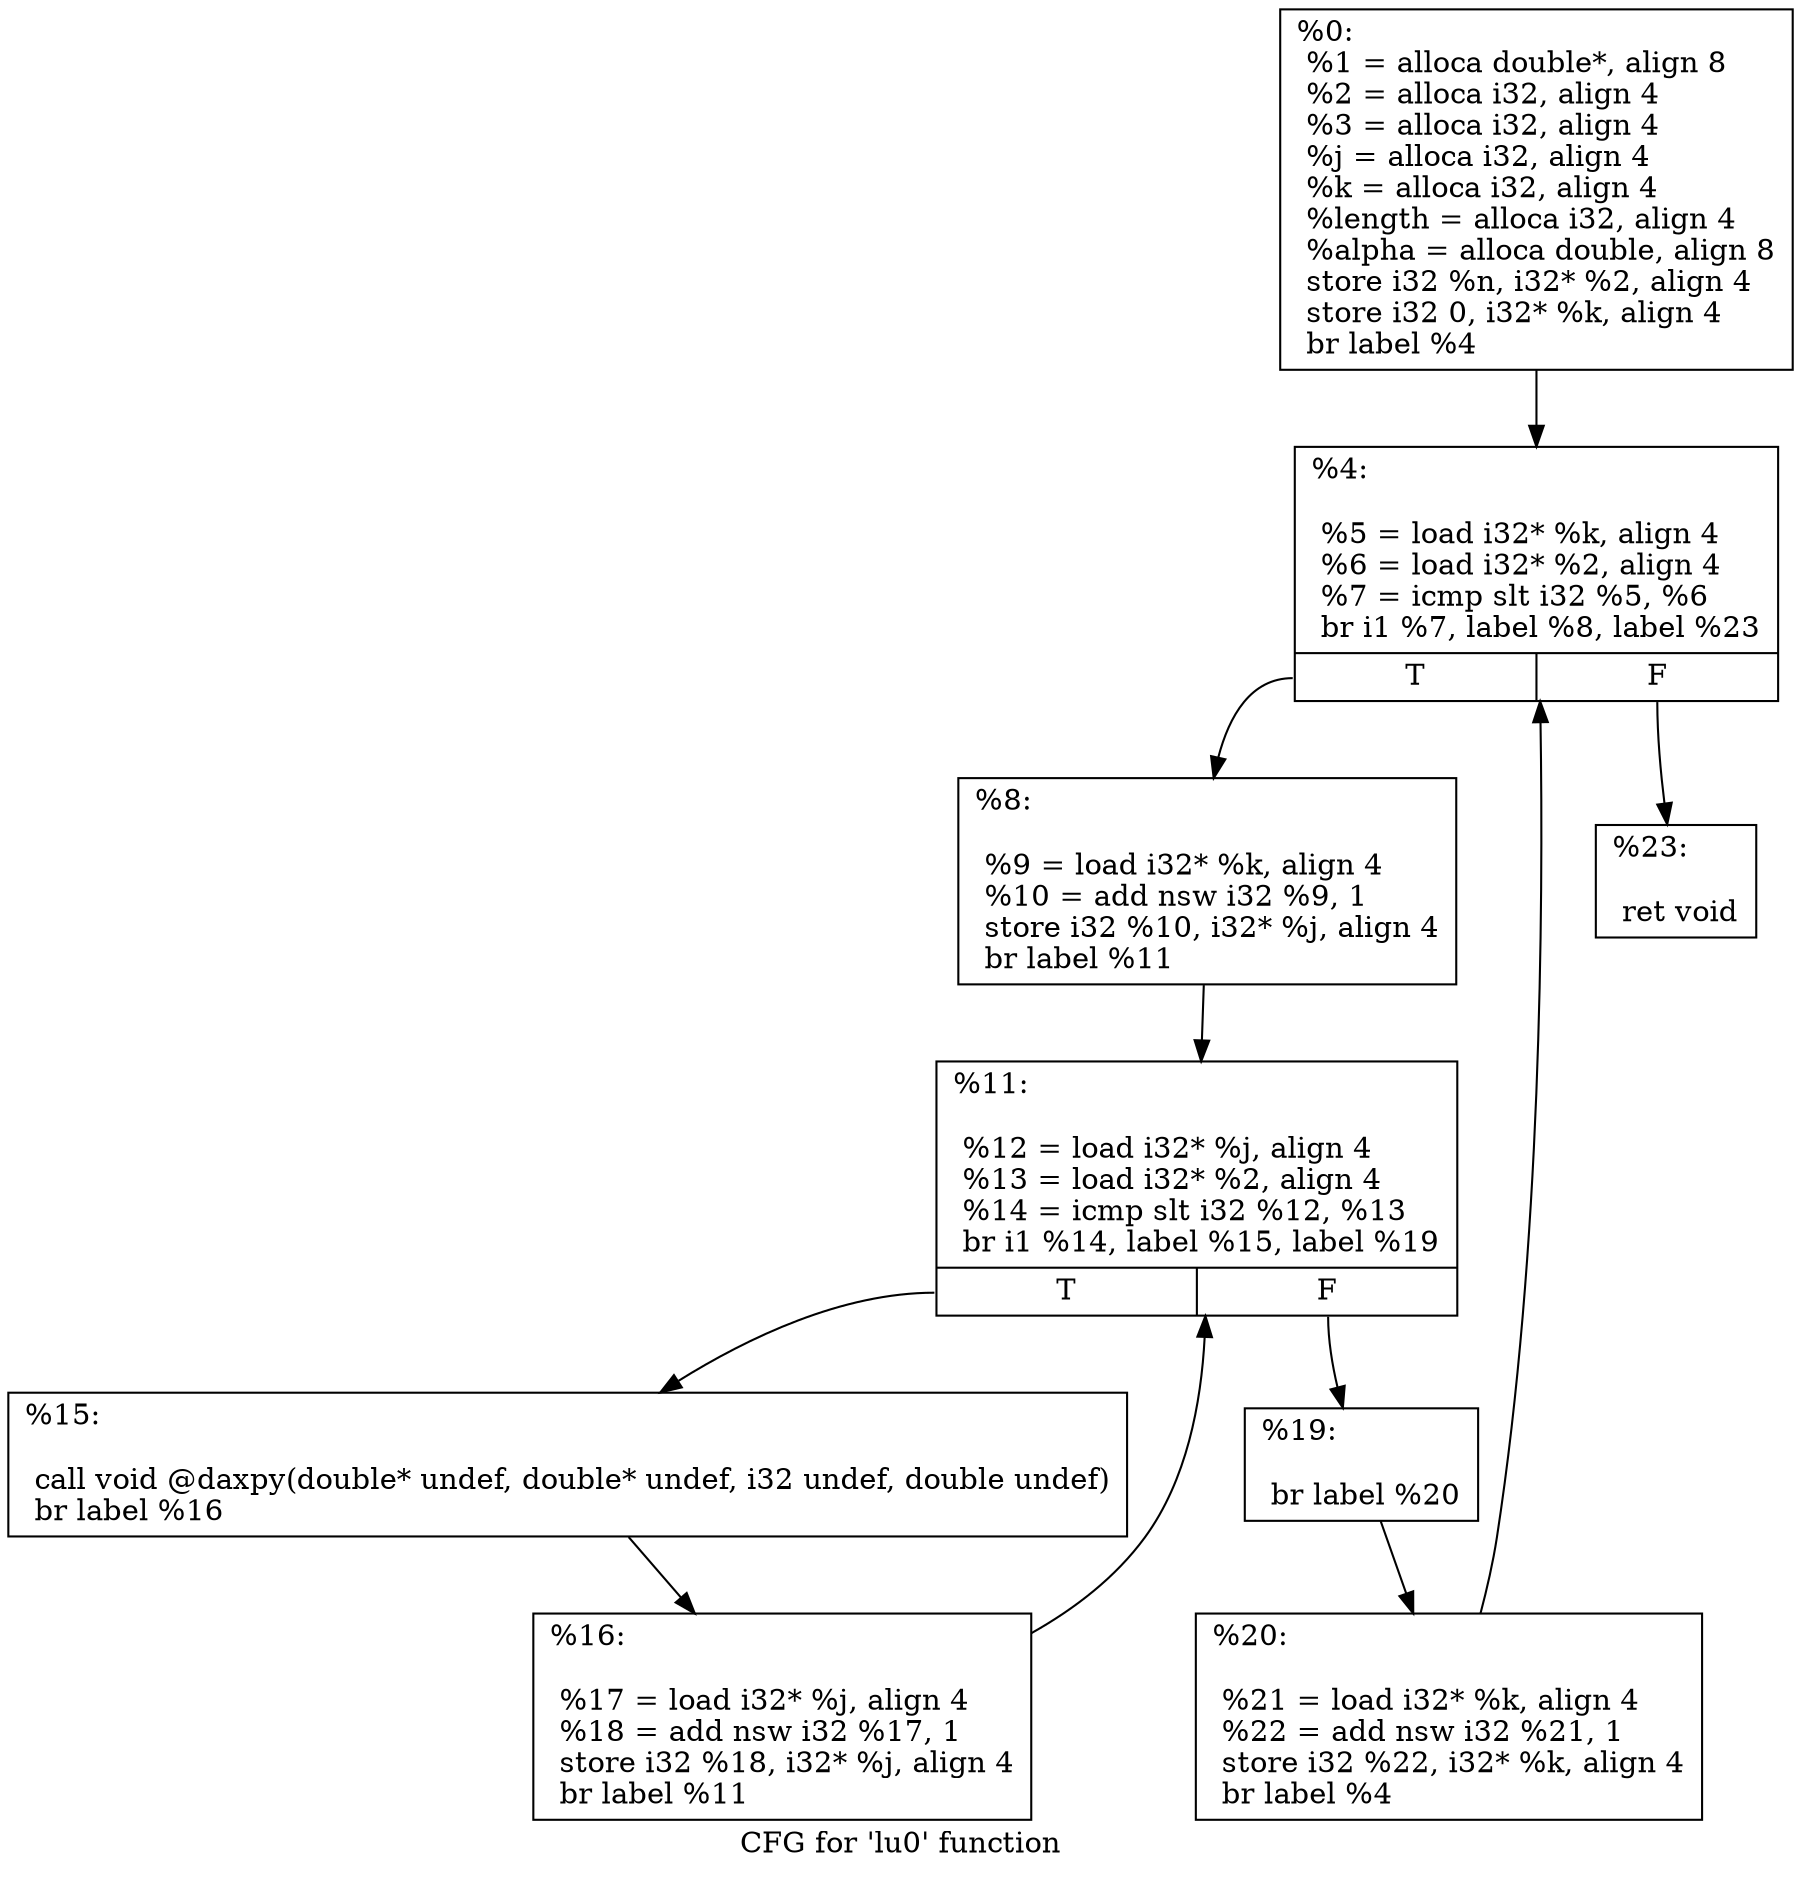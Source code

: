 digraph "CFG for 'lu0' function" {
	label="CFG for 'lu0' function";

	Node0x2bc77e0 [shape=record,label="{%0:\l  %1 = alloca double*, align 8\l  %2 = alloca i32, align 4\l  %3 = alloca i32, align 4\l  %j = alloca i32, align 4\l  %k = alloca i32, align 4\l  %length = alloca i32, align 4\l  %alpha = alloca double, align 8\l  store i32 %n, i32* %2, align 4\l  store i32 0, i32* %k, align 4\l  br label %4\l}"];
	Node0x2bc77e0 -> Node0x2bc7840;
	Node0x2bc7840 [shape=record,label="{%4:\l\l  %5 = load i32* %k, align 4\l  %6 = load i32* %2, align 4\l  %7 = icmp slt i32 %5, %6\l  br i1 %7, label %8, label %23\l|{<s0>T|<s1>F}}"];
	Node0x2bc7840:s0 -> Node0x2bb70d0;
	Node0x2bc7840:s1 -> Node0x2bb7310;
	Node0x2bb70d0 [shape=record,label="{%8:\l\l  %9 = load i32* %k, align 4\l  %10 = add nsw i32 %9, 1\l  store i32 %10, i32* %j, align 4\l  br label %11\l}"];
	Node0x2bb70d0 -> Node0x2bb7130;
	Node0x2bb7130 [shape=record,label="{%11:\l\l  %12 = load i32* %j, align 4\l  %13 = load i32* %2, align 4\l  %14 = icmp slt i32 %12, %13\l  br i1 %14, label %15, label %19\l|{<s0>T|<s1>F}}"];
	Node0x2bb7130:s0 -> Node0x2bb7190;
	Node0x2bb7130:s1 -> Node0x2bb7250;
	Node0x2bb7190 [shape=record,label="{%15:\l\l  call void @daxpy(double* undef, double* undef, i32 undef, double undef)\l  br label %16\l}"];
	Node0x2bb7190 -> Node0x2bb71f0;
	Node0x2bb71f0 [shape=record,label="{%16:\l\l  %17 = load i32* %j, align 4\l  %18 = add nsw i32 %17, 1\l  store i32 %18, i32* %j, align 4\l  br label %11\l}"];
	Node0x2bb71f0 -> Node0x2bb7130;
	Node0x2bb7250 [shape=record,label="{%19:\l\l  br label %20\l}"];
	Node0x2bb7250 -> Node0x2bb72b0;
	Node0x2bb72b0 [shape=record,label="{%20:\l\l  %21 = load i32* %k, align 4\l  %22 = add nsw i32 %21, 1\l  store i32 %22, i32* %k, align 4\l  br label %4\l}"];
	Node0x2bb72b0 -> Node0x2bc7840;
	Node0x2bb7310 [shape=record,label="{%23:\l\l  ret void\l}"];
}

